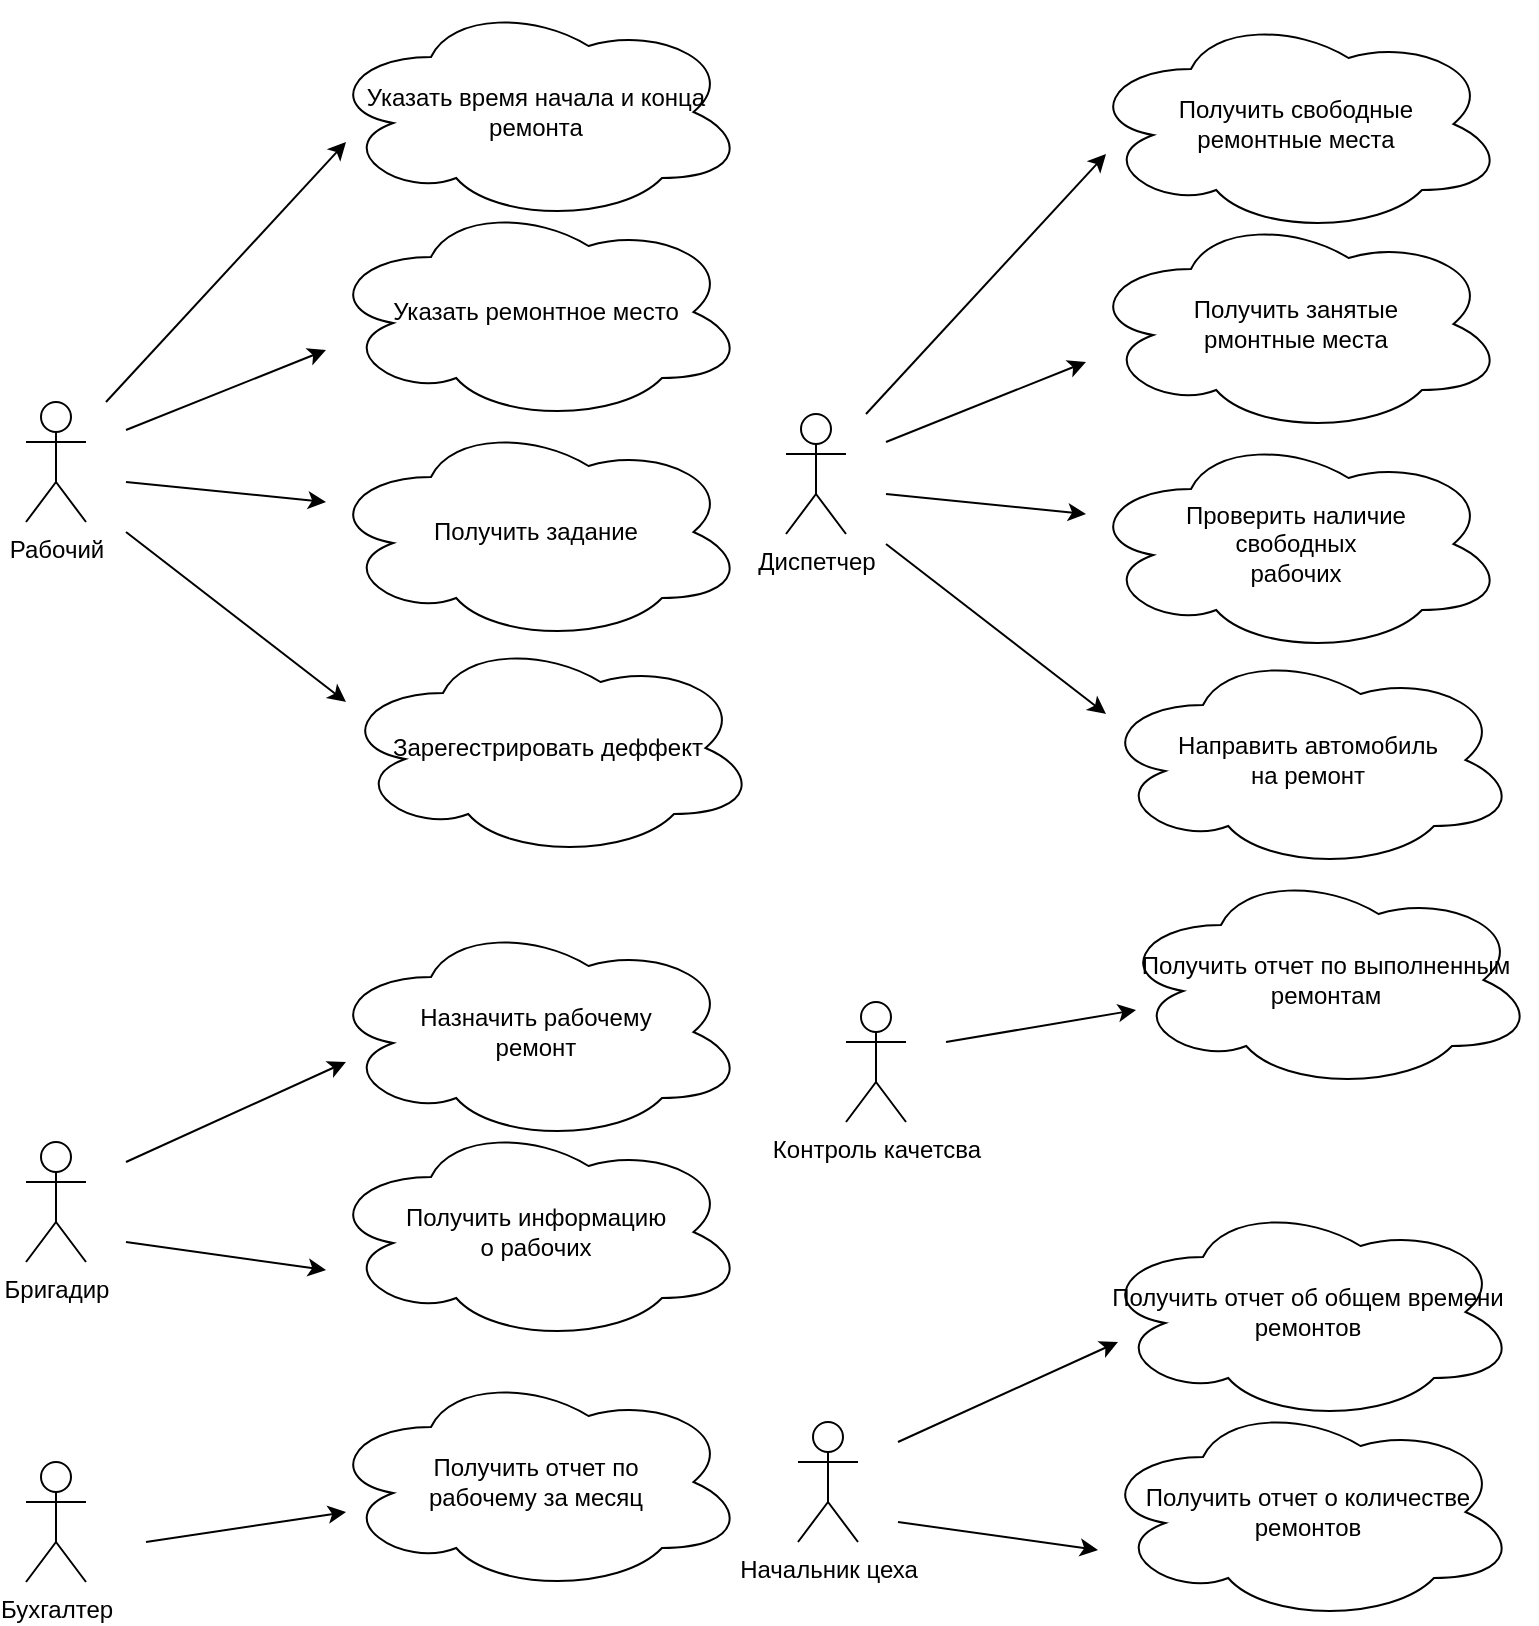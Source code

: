 <mxfile version="10.7.7" type="device"><diagram id="opUoGpslqtMAxaRVwGHr" name="Page-1"><mxGraphModel dx="1394" dy="754" grid="1" gridSize="10" guides="1" tooltips="1" connect="1" arrows="1" fold="1" page="1" pageScale="1" pageWidth="850" pageHeight="1100" math="0" shadow="0"><root><mxCell id="0"/><mxCell id="1" parent="0"/><mxCell id="t5vn-I_cDZiq1SrSx4TQ-1" value="Рабочий" style="shape=umlActor;verticalLabelPosition=bottom;labelBackgroundColor=#ffffff;verticalAlign=top;html=1;outlineConnect=0;" vertex="1" parent="1"><mxGeometry x="60" y="220" width="30" height="60" as="geometry"/></mxCell><mxCell id="t5vn-I_cDZiq1SrSx4TQ-6" value="&lt;span id=&quot;docs-internal-guid-1c0b10ed-7fff-4d52-9e66-07c7c2046a4b&quot;&gt;Указать время начала и конца ремонта&lt;/span&gt;" style="ellipse;shape=cloud;whiteSpace=wrap;html=1;" vertex="1" parent="1"><mxGeometry x="210" y="20" width="210" height="110" as="geometry"/></mxCell><mxCell id="t5vn-I_cDZiq1SrSx4TQ-7" value="&lt;span id=&quot;docs-internal-guid-1c0b10ed-7fff-4d52-9e66-07c7c2046a4b&quot;&gt;Указать ремонтное место&lt;br&gt;&lt;/span&gt;" style="ellipse;shape=cloud;whiteSpace=wrap;html=1;" vertex="1" parent="1"><mxGeometry x="210" y="120" width="210" height="110" as="geometry"/></mxCell><mxCell id="t5vn-I_cDZiq1SrSx4TQ-8" value="Получить задание" style="ellipse;shape=cloud;whiteSpace=wrap;html=1;" vertex="1" parent="1"><mxGeometry x="210" y="230" width="210" height="110" as="geometry"/></mxCell><mxCell id="t5vn-I_cDZiq1SrSx4TQ-9" value="Зарегестрировать деффект" style="ellipse;shape=cloud;whiteSpace=wrap;html=1;" vertex="1" parent="1"><mxGeometry x="216" y="338" width="210" height="110" as="geometry"/></mxCell><mxCell id="t5vn-I_cDZiq1SrSx4TQ-12" value="" style="endArrow=classic;html=1;" edge="1" parent="1"><mxGeometry width="50" height="50" relative="1" as="geometry"><mxPoint x="100" y="220" as="sourcePoint"/><mxPoint x="220" y="90" as="targetPoint"/></mxGeometry></mxCell><mxCell id="t5vn-I_cDZiq1SrSx4TQ-13" value="" style="endArrow=classic;html=1;" edge="1" parent="1"><mxGeometry width="50" height="50" relative="1" as="geometry"><mxPoint x="110" y="234" as="sourcePoint"/><mxPoint x="210" y="194" as="targetPoint"/></mxGeometry></mxCell><mxCell id="t5vn-I_cDZiq1SrSx4TQ-14" value="" style="endArrow=classic;html=1;" edge="1" parent="1"><mxGeometry width="50" height="50" relative="1" as="geometry"><mxPoint x="110" y="260" as="sourcePoint"/><mxPoint x="210" y="270" as="targetPoint"/></mxGeometry></mxCell><mxCell id="t5vn-I_cDZiq1SrSx4TQ-16" value="" style="endArrow=classic;html=1;" edge="1" parent="1"><mxGeometry width="50" height="50" relative="1" as="geometry"><mxPoint x="110" y="285" as="sourcePoint"/><mxPoint x="220" y="370" as="targetPoint"/></mxGeometry></mxCell><mxCell id="t5vn-I_cDZiq1SrSx4TQ-18" value="Бригадир" style="shape=umlActor;verticalLabelPosition=bottom;labelBackgroundColor=#ffffff;verticalAlign=top;html=1;outlineConnect=0;" vertex="1" parent="1"><mxGeometry x="60" y="590" width="30" height="60" as="geometry"/></mxCell><mxCell id="t5vn-I_cDZiq1SrSx4TQ-19" value="&lt;div&gt;Назначить рабочему&lt;/div&gt;&lt;div&gt;ремонт&lt;br&gt;&lt;/div&gt;" style="ellipse;shape=cloud;whiteSpace=wrap;html=1;" vertex="1" parent="1"><mxGeometry x="210" y="480" width="210" height="110" as="geometry"/></mxCell><mxCell id="t5vn-I_cDZiq1SrSx4TQ-20" value="&lt;div&gt;Получить информацию&lt;/div&gt;&lt;div&gt;о рабочих&lt;br&gt;&lt;span id=&quot;docs-internal-guid-1c0b10ed-7fff-4d52-9e66-07c7c2046a4b&quot;&gt;&lt;/span&gt;&lt;/div&gt;&lt;div&gt;&lt;span id=&quot;docs-internal-guid-1c0b10ed-7fff-4d52-9e66-07c7c2046a4b&quot;&gt;&lt;/span&gt;&lt;/div&gt;" style="ellipse;shape=cloud;whiteSpace=wrap;html=1;" vertex="1" parent="1"><mxGeometry x="210" y="580" width="210" height="110" as="geometry"/></mxCell><mxCell id="t5vn-I_cDZiq1SrSx4TQ-23" value="" style="endArrow=classic;html=1;" edge="1" parent="1"><mxGeometry width="50" height="50" relative="1" as="geometry"><mxPoint x="110" y="600" as="sourcePoint"/><mxPoint x="220" y="550" as="targetPoint"/></mxGeometry></mxCell><mxCell id="t5vn-I_cDZiq1SrSx4TQ-24" value="" style="endArrow=classic;html=1;" edge="1" parent="1"><mxGeometry width="50" height="50" relative="1" as="geometry"><mxPoint x="110" y="640" as="sourcePoint"/><mxPoint x="210" y="654" as="targetPoint"/></mxGeometry></mxCell><mxCell id="t5vn-I_cDZiq1SrSx4TQ-30" value="Бухгалтер" style="shape=umlActor;verticalLabelPosition=bottom;labelBackgroundColor=#ffffff;verticalAlign=top;html=1;outlineConnect=0;" vertex="1" parent="1"><mxGeometry x="60" y="750" width="30" height="60" as="geometry"/></mxCell><mxCell id="t5vn-I_cDZiq1SrSx4TQ-31" value="&lt;div&gt;Получить отчет по&lt;/div&gt;&lt;div&gt;рабочему за месяц&lt;br&gt;&lt;/div&gt;" style="ellipse;shape=cloud;whiteSpace=wrap;html=1;" vertex="1" parent="1"><mxGeometry x="210" y="705" width="210" height="110" as="geometry"/></mxCell><mxCell id="t5vn-I_cDZiq1SrSx4TQ-33" value="" style="endArrow=classic;html=1;" edge="1" parent="1"><mxGeometry width="50" height="50" relative="1" as="geometry"><mxPoint x="120" y="790" as="sourcePoint"/><mxPoint x="220" y="775" as="targetPoint"/></mxGeometry></mxCell><mxCell id="t5vn-I_cDZiq1SrSx4TQ-35" value="Диспетчер" style="shape=umlActor;verticalLabelPosition=bottom;labelBackgroundColor=#ffffff;verticalAlign=top;html=1;outlineConnect=0;" vertex="1" parent="1"><mxGeometry x="440" y="226" width="30" height="60" as="geometry"/></mxCell><mxCell id="t5vn-I_cDZiq1SrSx4TQ-36" value="&lt;div&gt;Получить свободные&lt;/div&gt;&lt;div&gt;ремонтные места&lt;/div&gt;" style="ellipse;shape=cloud;whiteSpace=wrap;html=1;" vertex="1" parent="1"><mxGeometry x="590" y="26" width="210" height="110" as="geometry"/></mxCell><mxCell id="t5vn-I_cDZiq1SrSx4TQ-37" value="&lt;div&gt;Получить занятые&lt;/div&gt;&lt;div&gt;рмонтные места&lt;br&gt;&lt;span id=&quot;docs-internal-guid-1c0b10ed-7fff-4d52-9e66-07c7c2046a4b&quot;&gt;&lt;/span&gt;&lt;/div&gt;&lt;div&gt;&lt;span id=&quot;docs-internal-guid-1c0b10ed-7fff-4d52-9e66-07c7c2046a4b&quot;&gt;&lt;/span&gt;&lt;/div&gt;" style="ellipse;shape=cloud;whiteSpace=wrap;html=1;" vertex="1" parent="1"><mxGeometry x="590" y="126" width="210" height="110" as="geometry"/></mxCell><mxCell id="t5vn-I_cDZiq1SrSx4TQ-38" value="&lt;div&gt;Проверить наличие&lt;/div&gt;&lt;div&gt;свободных&lt;/div&gt;&lt;div&gt;рабочих&lt;/div&gt;" style="ellipse;shape=cloud;whiteSpace=wrap;html=1;" vertex="1" parent="1"><mxGeometry x="590" y="236" width="210" height="110" as="geometry"/></mxCell><mxCell id="t5vn-I_cDZiq1SrSx4TQ-39" value="&lt;div&gt;Направить автомобиль&lt;/div&gt;&lt;div&gt;на ремонт&lt;br&gt;&lt;/div&gt;" style="ellipse;shape=cloud;whiteSpace=wrap;html=1;" vertex="1" parent="1"><mxGeometry x="596" y="344" width="210" height="110" as="geometry"/></mxCell><mxCell id="t5vn-I_cDZiq1SrSx4TQ-40" value="" style="endArrow=classic;html=1;" edge="1" parent="1"><mxGeometry width="50" height="50" relative="1" as="geometry"><mxPoint x="480" y="226" as="sourcePoint"/><mxPoint x="600" y="96" as="targetPoint"/></mxGeometry></mxCell><mxCell id="t5vn-I_cDZiq1SrSx4TQ-41" value="" style="endArrow=classic;html=1;" edge="1" parent="1"><mxGeometry width="50" height="50" relative="1" as="geometry"><mxPoint x="490" y="240" as="sourcePoint"/><mxPoint x="590" y="200" as="targetPoint"/></mxGeometry></mxCell><mxCell id="t5vn-I_cDZiq1SrSx4TQ-42" value="" style="endArrow=classic;html=1;" edge="1" parent="1"><mxGeometry width="50" height="50" relative="1" as="geometry"><mxPoint x="490" y="266" as="sourcePoint"/><mxPoint x="590" y="276" as="targetPoint"/></mxGeometry></mxCell><mxCell id="t5vn-I_cDZiq1SrSx4TQ-43" value="" style="endArrow=classic;html=1;" edge="1" parent="1"><mxGeometry width="50" height="50" relative="1" as="geometry"><mxPoint x="490" y="291" as="sourcePoint"/><mxPoint x="600" y="376" as="targetPoint"/></mxGeometry></mxCell><mxCell id="t5vn-I_cDZiq1SrSx4TQ-44" value="Контроль качетсва" style="shape=umlActor;verticalLabelPosition=bottom;labelBackgroundColor=#ffffff;verticalAlign=top;html=1;outlineConnect=0;" vertex="1" parent="1"><mxGeometry x="470" y="520" width="30" height="60" as="geometry"/></mxCell><mxCell id="t5vn-I_cDZiq1SrSx4TQ-45" value="&lt;div&gt;Получить отчет &lt;span id=&quot;docs-internal-guid-cd76d782-7fff-cb7f-6739-65d3ce2da965&quot;&gt;по выполненным ремонтам&lt;/span&gt;&lt;/div&gt;" style="ellipse;shape=cloud;whiteSpace=wrap;html=1;" vertex="1" parent="1"><mxGeometry x="605" y="454" width="210" height="110" as="geometry"/></mxCell><mxCell id="t5vn-I_cDZiq1SrSx4TQ-49" value="" style="endArrow=classic;html=1;" edge="1" parent="1"><mxGeometry width="50" height="50" relative="1" as="geometry"><mxPoint x="520" y="540" as="sourcePoint"/><mxPoint x="615" y="524" as="targetPoint"/></mxGeometry></mxCell><mxCell id="t5vn-I_cDZiq1SrSx4TQ-57" value="Начальник цеха" style="shape=umlActor;verticalLabelPosition=bottom;labelBackgroundColor=#ffffff;verticalAlign=top;html=1;outlineConnect=0;" vertex="1" parent="1"><mxGeometry x="446" y="730" width="30" height="60" as="geometry"/></mxCell><mxCell id="t5vn-I_cDZiq1SrSx4TQ-58" value="Получить отчет об общем времени ремонтов" style="ellipse;shape=cloud;whiteSpace=wrap;html=1;" vertex="1" parent="1"><mxGeometry x="596" y="620" width="210" height="110" as="geometry"/></mxCell><mxCell id="t5vn-I_cDZiq1SrSx4TQ-59" value="Получить отчет о количестве ремонтов" style="ellipse;shape=cloud;whiteSpace=wrap;html=1;" vertex="1" parent="1"><mxGeometry x="596" y="720" width="210" height="110" as="geometry"/></mxCell><mxCell id="t5vn-I_cDZiq1SrSx4TQ-60" value="" style="endArrow=classic;html=1;" edge="1" parent="1"><mxGeometry width="50" height="50" relative="1" as="geometry"><mxPoint x="496" y="740" as="sourcePoint"/><mxPoint x="606" y="690" as="targetPoint"/></mxGeometry></mxCell><mxCell id="t5vn-I_cDZiq1SrSx4TQ-61" value="" style="endArrow=classic;html=1;" edge="1" parent="1"><mxGeometry width="50" height="50" relative="1" as="geometry"><mxPoint x="496" y="780" as="sourcePoint"/><mxPoint x="596" y="794" as="targetPoint"/></mxGeometry></mxCell></root></mxGraphModel></diagram></mxfile>